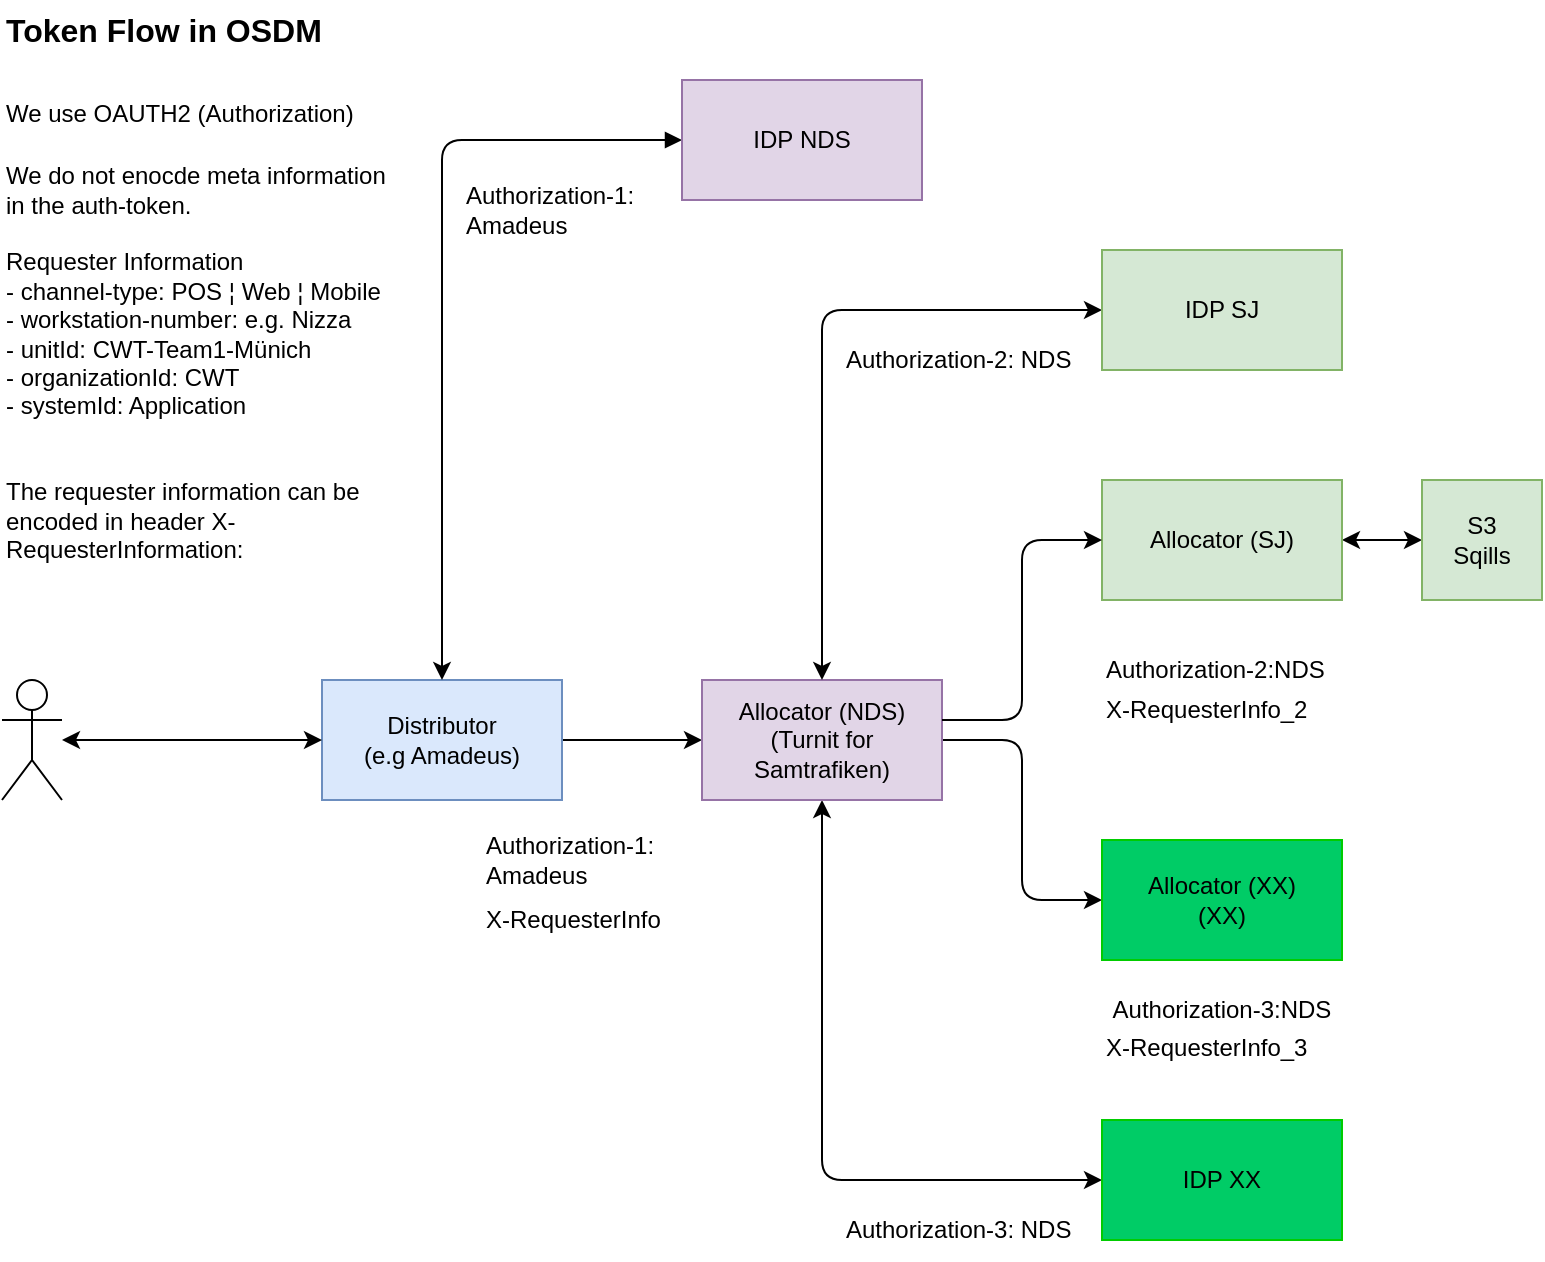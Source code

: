 <mxfile version="17.2.4" type="device"><diagram id="bJMIwr0A9He_RSmY0JB1" name="Seite-1"><mxGraphModel dx="1102" dy="875" grid="1" gridSize="10" guides="1" tooltips="1" connect="1" arrows="1" fold="1" page="1" pageScale="1" pageWidth="827" pageHeight="1169" math="0" shadow="0"><root><mxCell id="0"/><mxCell id="1" parent="0"/><mxCell id="zQ4FurMcATKcGi5QNHq2-6" style="edgeStyle=orthogonalEdgeStyle;rounded=0;orthogonalLoop=1;jettySize=auto;html=1;entryX=0;entryY=0.5;entryDx=0;entryDy=0;" parent="1" source="zQ4FurMcATKcGi5QNHq2-1" target="zQ4FurMcATKcGi5QNHq2-2" edge="1"><mxGeometry relative="1" as="geometry"/></mxCell><mxCell id="zQ4FurMcATKcGi5QNHq2-1" value="Distributor&lt;br&gt;(e.g Amadeus)" style="rounded=0;whiteSpace=wrap;html=1;fillColor=#dae8fc;strokeColor=#6c8ebf;" parent="1" vertex="1"><mxGeometry x="200" y="400" width="120" height="60" as="geometry"/></mxCell><mxCell id="zQ4FurMcATKcGi5QNHq2-14" style="edgeStyle=orthogonalEdgeStyle;rounded=1;orthogonalLoop=1;jettySize=auto;html=1;entryX=0;entryY=0.5;entryDx=0;entryDy=0;" parent="1" source="zQ4FurMcATKcGi5QNHq2-2" target="zQ4FurMcATKcGi5QNHq2-13" edge="1"><mxGeometry relative="1" as="geometry"/></mxCell><mxCell id="zQ4FurMcATKcGi5QNHq2-16" style="edgeStyle=orthogonalEdgeStyle;rounded=1;orthogonalLoop=1;jettySize=auto;html=1;entryX=0;entryY=0.5;entryDx=0;entryDy=0;startArrow=classic;startFill=1;exitX=0.5;exitY=1;exitDx=0;exitDy=0;" parent="1" source="zQ4FurMcATKcGi5QNHq2-2" target="zQ4FurMcATKcGi5QNHq2-15" edge="1"><mxGeometry relative="1" as="geometry"><Array as="points"><mxPoint x="450" y="650"/></Array></mxGeometry></mxCell><mxCell id="zQ4FurMcATKcGi5QNHq2-2" value="Allocator (NDS)&lt;br&gt;(Turnit for Samtrafiken)" style="rounded=0;whiteSpace=wrap;html=1;fillColor=#e1d5e7;strokeColor=#9673a6;" parent="1" vertex="1"><mxGeometry x="390" y="400" width="120" height="60" as="geometry"/></mxCell><mxCell id="zQ4FurMcATKcGi5QNHq2-36" style="edgeStyle=orthogonalEdgeStyle;rounded=1;orthogonalLoop=1;jettySize=auto;html=1;exitX=1;exitY=0.5;exitDx=0;exitDy=0;entryX=0;entryY=0.5;entryDx=0;entryDy=0;fontSize=16;startArrow=classic;startFill=1;" parent="1" source="zQ4FurMcATKcGi5QNHq2-3" target="zQ4FurMcATKcGi5QNHq2-35" edge="1"><mxGeometry relative="1" as="geometry"/></mxCell><mxCell id="zQ4FurMcATKcGi5QNHq2-3" value="Allocator (SJ)" style="rounded=0;whiteSpace=wrap;html=1;fillColor=#d5e8d4;strokeColor=#82b366;" parent="1" vertex="1"><mxGeometry x="590" y="300" width="120" height="60" as="geometry"/></mxCell><mxCell id="zQ4FurMcATKcGi5QNHq2-12" style="edgeStyle=orthogonalEdgeStyle;rounded=1;orthogonalLoop=1;jettySize=auto;html=1;entryX=0.5;entryY=0;entryDx=0;entryDy=0;startArrow=classic;startFill=1;exitX=0;exitY=0.5;exitDx=0;exitDy=0;" parent="1" source="zQ4FurMcATKcGi5QNHq2-4" target="zQ4FurMcATKcGi5QNHq2-2" edge="1"><mxGeometry relative="1" as="geometry"><Array as="points"><mxPoint x="450" y="215"/></Array></mxGeometry></mxCell><mxCell id="zQ4FurMcATKcGi5QNHq2-4" value="IDP SJ" style="rounded=0;whiteSpace=wrap;html=1;fillColor=#d5e8d4;strokeColor=#82b366;" parent="1" vertex="1"><mxGeometry x="590" y="185" width="120" height="60" as="geometry"/></mxCell><mxCell id="zQ4FurMcATKcGi5QNHq2-27" style="edgeStyle=orthogonalEdgeStyle;rounded=1;orthogonalLoop=1;jettySize=auto;html=1;entryX=0;entryY=0.5;entryDx=0;entryDy=0;startArrow=classic;startFill=1;" parent="1" source="zQ4FurMcATKcGi5QNHq2-5" target="zQ4FurMcATKcGi5QNHq2-1" edge="1"><mxGeometry relative="1" as="geometry"/></mxCell><mxCell id="zQ4FurMcATKcGi5QNHq2-5" value="" style="shape=umlActor;verticalLabelPosition=bottom;verticalAlign=top;html=1;outlineConnect=0;" parent="1" vertex="1"><mxGeometry x="40" y="400" width="30" height="60" as="geometry"/></mxCell><mxCell id="zQ4FurMcATKcGi5QNHq2-10" style="edgeStyle=orthogonalEdgeStyle;rounded=1;orthogonalLoop=1;jettySize=auto;html=1;exitX=0;exitY=0.5;exitDx=0;exitDy=0;startArrow=block;startFill=1;" parent="1" source="zQ4FurMcATKcGi5QNHq2-7" edge="1"><mxGeometry relative="1" as="geometry"><Array as="points"><mxPoint x="380" y="130"/><mxPoint x="260" y="130"/></Array><mxPoint x="260" y="400" as="targetPoint"/></mxGeometry></mxCell><mxCell id="zQ4FurMcATKcGi5QNHq2-7" value="IDP&amp;nbsp;NDS" style="rounded=0;whiteSpace=wrap;html=1;fillColor=#e1d5e7;strokeColor=#9673a6;" parent="1" vertex="1"><mxGeometry x="380" y="100" width="120" height="60" as="geometry"/></mxCell><mxCell id="zQ4FurMcATKcGi5QNHq2-8" value="" style="endArrow=classic;html=1;rounded=1;entryX=0;entryY=0.5;entryDx=0;entryDy=0;" parent="1" target="zQ4FurMcATKcGi5QNHq2-3" edge="1"><mxGeometry width="50" height="50" relative="1" as="geometry"><mxPoint x="510" y="420" as="sourcePoint"/><mxPoint x="680" y="420" as="targetPoint"/><Array as="points"><mxPoint x="550" y="420"/><mxPoint x="550" y="330"/></Array></mxGeometry></mxCell><mxCell id="zQ4FurMcATKcGi5QNHq2-13" value="Allocator (XX)&lt;br&gt;(XX)" style="rounded=0;whiteSpace=wrap;html=1;fillColor=#00CC66;strokeColor=#00CC00;" parent="1" vertex="1"><mxGeometry x="590" y="480" width="120" height="60" as="geometry"/></mxCell><mxCell id="zQ4FurMcATKcGi5QNHq2-15" value="IDP XX&lt;br&gt;" style="rounded=0;whiteSpace=wrap;html=1;fillColor=#00CC66;strokeColor=#00CC00;" parent="1" vertex="1"><mxGeometry x="590" y="620" width="120" height="60" as="geometry"/></mxCell><mxCell id="zQ4FurMcATKcGi5QNHq2-18" value="Authorization-1: Amadeus" style="text;html=1;strokeColor=none;fillColor=none;align=left;verticalAlign=middle;whiteSpace=wrap;rounded=0;" parent="1" vertex="1"><mxGeometry x="270" y="150" width="100" height="30" as="geometry"/></mxCell><mxCell id="zQ4FurMcATKcGi5QNHq2-19" value="Authorization-2: NDS" style="text;html=1;strokeColor=none;fillColor=none;align=left;verticalAlign=middle;whiteSpace=wrap;rounded=0;" parent="1" vertex="1"><mxGeometry x="460" y="220" width="120" height="40" as="geometry"/></mxCell><mxCell id="zQ4FurMcATKcGi5QNHq2-20" value="Authorization-1: &lt;br&gt;Amadeus" style="text;html=1;strokeColor=none;fillColor=none;align=left;verticalAlign=middle;whiteSpace=wrap;rounded=0;" parent="1" vertex="1"><mxGeometry x="280" y="470" width="90" height="40" as="geometry"/></mxCell><mxCell id="zQ4FurMcATKcGi5QNHq2-22" value="Authorization-3: NDS" style="text;html=1;strokeColor=none;fillColor=none;align=left;verticalAlign=middle;whiteSpace=wrap;rounded=0;" parent="1" vertex="1"><mxGeometry x="460" y="660" width="120" height="30" as="geometry"/></mxCell><mxCell id="zQ4FurMcATKcGi5QNHq2-24" value="&lt;span style=&quot;font-size: 16px&quot;&gt;&lt;b&gt;Token Flow in OSDM&lt;/b&gt;&lt;/span&gt;" style="text;html=1;strokeColor=none;fillColor=none;align=left;verticalAlign=middle;whiteSpace=wrap;rounded=0;" parent="1" vertex="1"><mxGeometry x="40" y="60" width="160" height="30" as="geometry"/></mxCell><mxCell id="zQ4FurMcATKcGi5QNHq2-25" value="We do not enocde meta information in the auth-token." style="rounded=0;whiteSpace=wrap;html=1;strokeColor=none;fillColor=none;align=left;" parent="1" vertex="1"><mxGeometry x="40" y="140" width="200" height="30" as="geometry"/></mxCell><mxCell id="zQ4FurMcATKcGi5QNHq2-28" value="Authorization-2:NDS" style="text;html=1;strokeColor=none;fillColor=none;align=left;verticalAlign=middle;whiteSpace=wrap;rounded=0;" parent="1" vertex="1"><mxGeometry x="590" y="380" width="130" height="30" as="geometry"/></mxCell><mxCell id="zQ4FurMcATKcGi5QNHq2-29" value="Authorization-3:NDS" style="text;html=1;strokeColor=none;fillColor=none;align=center;verticalAlign=middle;whiteSpace=wrap;rounded=0;" parent="1" vertex="1"><mxGeometry x="585" y="550" width="130" height="30" as="geometry"/></mxCell><mxCell id="zQ4FurMcATKcGi5QNHq2-31" value="&lt;div&gt;Requester Information&lt;/div&gt;&lt;div&gt;&lt;span&gt;- channel-type: POS ¦ Web ¦ Mobile&lt;/span&gt;&lt;/div&gt;&lt;div&gt;&lt;span&gt;- workstation-number: e.g. Nizza&lt;/span&gt;&lt;/div&gt;&lt;div&gt;&lt;span&gt;- unitId: CWT-Team1-Münich&lt;/span&gt;&lt;/div&gt;&lt;div&gt;&lt;span&gt;- organizationId: CWT&lt;/span&gt;&lt;/div&gt;&lt;div&gt;&lt;span&gt;- systemId: Application&lt;/span&gt;&lt;/div&gt;&lt;div&gt;&lt;br&gt;&lt;/div&gt;&lt;div&gt;&lt;br&gt;&lt;/div&gt;&lt;div&gt;The requester information can be encoded&amp;nbsp;&lt;span&gt;in header X-RequesterInformation&lt;/span&gt;&lt;span&gt;:&amp;nbsp;&lt;/span&gt;&lt;/div&gt;" style="rounded=0;whiteSpace=wrap;html=1;strokeColor=none;fillColor=none;align=left;" parent="1" vertex="1"><mxGeometry x="40" y="185" width="210" height="155" as="geometry"/></mxCell><mxCell id="zQ4FurMcATKcGi5QNHq2-32" value="X-RequesterInfo_2" style="text;html=1;strokeColor=none;fillColor=none;align=left;verticalAlign=middle;whiteSpace=wrap;rounded=0;" parent="1" vertex="1"><mxGeometry x="590" y="400" width="140" height="30" as="geometry"/></mxCell><mxCell id="zQ4FurMcATKcGi5QNHq2-33" value="X-RequesterInfo" style="text;html=1;strokeColor=none;fillColor=none;align=left;verticalAlign=middle;whiteSpace=wrap;rounded=0;" parent="1" vertex="1"><mxGeometry x="280" y="510" width="120" height="20" as="geometry"/></mxCell><mxCell id="zQ4FurMcATKcGi5QNHq2-34" value="X-RequesterInfo_3" style="text;html=1;strokeColor=none;fillColor=none;align=left;verticalAlign=middle;whiteSpace=wrap;rounded=0;" parent="1" vertex="1"><mxGeometry x="590" y="574" width="140" height="20" as="geometry"/></mxCell><mxCell id="zQ4FurMcATKcGi5QNHq2-35" value="S3&lt;br&gt;Sqills" style="whiteSpace=wrap;html=1;aspect=fixed;fontSize=12;strokeColor=#82b366;fillColor=#d5e8d4;rounded=0;" parent="1" vertex="1"><mxGeometry x="750" y="300" width="60" height="60" as="geometry"/></mxCell><mxCell id="zQ4FurMcATKcGi5QNHq2-37" value="&lt;span style=&quot;font-size: 12px;&quot;&gt;We use OAUTH2 (Authorization)&lt;/span&gt;" style="text;html=1;strokeColor=none;fillColor=none;align=left;verticalAlign=middle;whiteSpace=wrap;rounded=0;fontSize=16;" parent="1" vertex="1"><mxGeometry x="40" y="100" width="190" height="30" as="geometry"/></mxCell></root></mxGraphModel></diagram></mxfile>